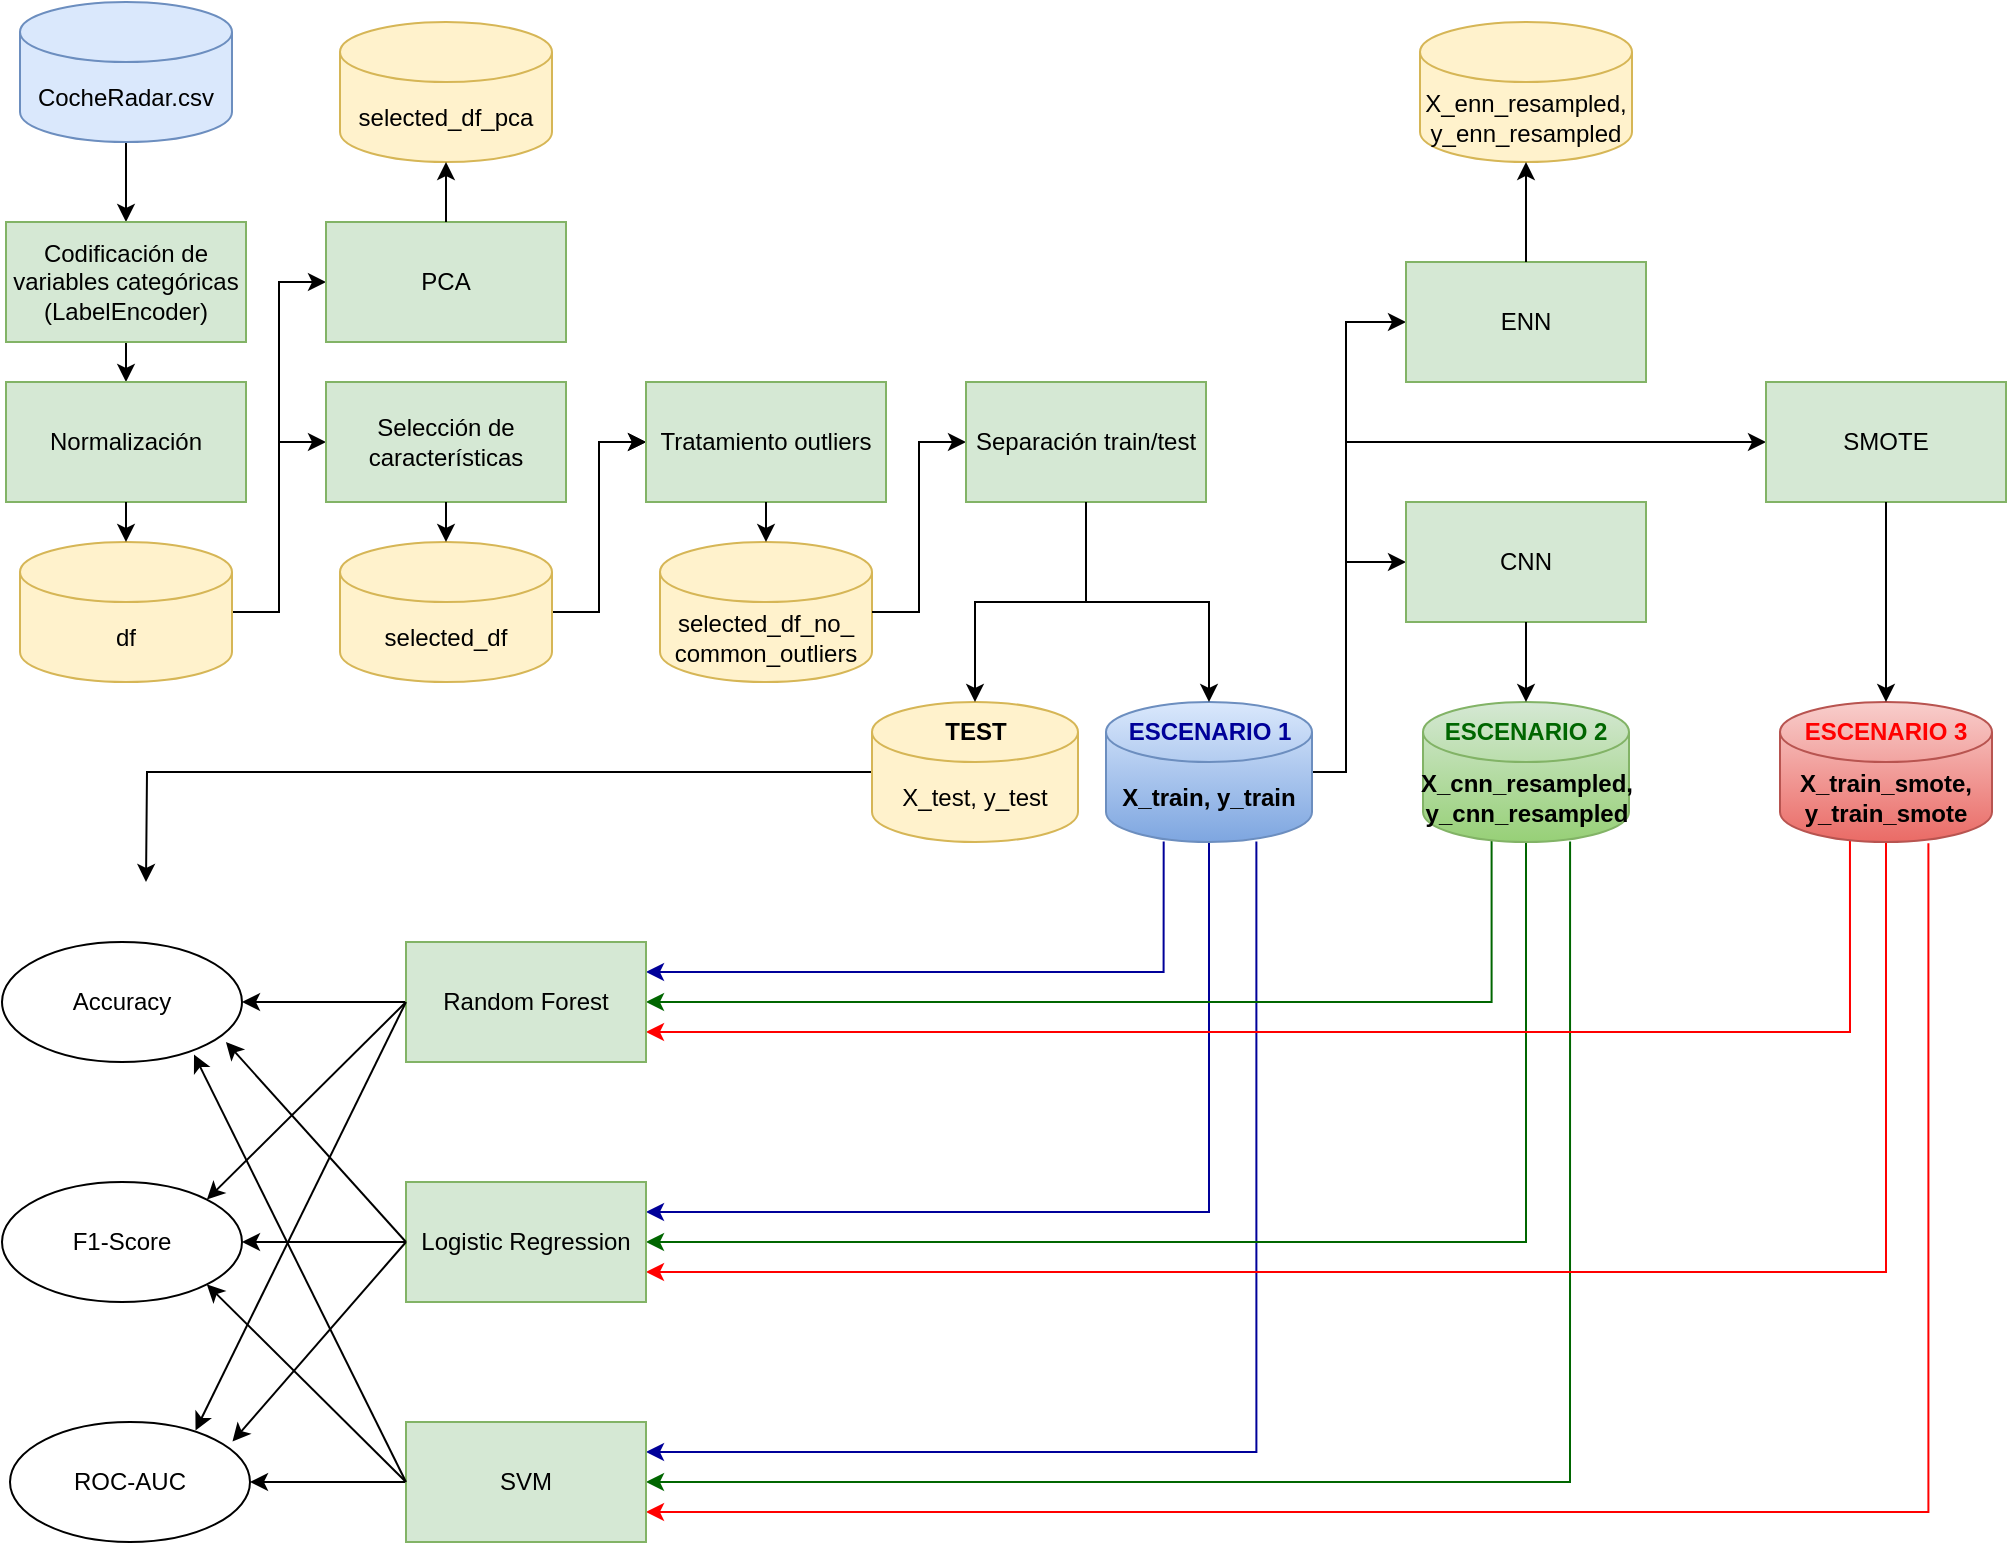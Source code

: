 <mxfile version="24.8.6">
  <diagram name="Página-1" id="R8WqKP6YCWaftG0GHA9u">
    <mxGraphModel dx="1050" dy="557" grid="1" gridSize="10" guides="1" tooltips="1" connect="1" arrows="1" fold="1" page="1" pageScale="1" pageWidth="827" pageHeight="1169" math="0" shadow="0">
      <root>
        <mxCell id="0" />
        <mxCell id="1" parent="0" />
        <mxCell id="XunXtDk1-wqaXl44kjiw-16" style="edgeStyle=orthogonalEdgeStyle;rounded=0;orthogonalLoop=1;jettySize=auto;html=1;exitX=0.5;exitY=1;exitDx=0;exitDy=0;exitPerimeter=0;entryX=0.5;entryY=0;entryDx=0;entryDy=0;" parent="1" source="XunXtDk1-wqaXl44kjiw-65" target="XunXtDk1-wqaXl44kjiw-2" edge="1">
          <mxGeometry relative="1" as="geometry">
            <mxPoint x="-142" y="200" as="sourcePoint" />
          </mxGeometry>
        </mxCell>
        <mxCell id="XunXtDk1-wqaXl44kjiw-17" style="edgeStyle=orthogonalEdgeStyle;rounded=0;orthogonalLoop=1;jettySize=auto;html=1;exitX=0.5;exitY=1;exitDx=0;exitDy=0;entryX=0.5;entryY=0;entryDx=0;entryDy=0;" parent="1" source="XunXtDk1-wqaXl44kjiw-2" target="XunXtDk1-wqaXl44kjiw-3" edge="1">
          <mxGeometry relative="1" as="geometry" />
        </mxCell>
        <mxCell id="XunXtDk1-wqaXl44kjiw-2" value="Codificación de variables categóricas (LabelEncoder)" style="rounded=0;whiteSpace=wrap;html=1;fillColor=#d5e8d4;strokeColor=#82b366;" parent="1" vertex="1">
          <mxGeometry x="40" y="140" width="120" height="60" as="geometry" />
        </mxCell>
        <mxCell id="XunXtDk1-wqaXl44kjiw-14" style="edgeStyle=orthogonalEdgeStyle;rounded=0;orthogonalLoop=1;jettySize=auto;html=1;exitX=1;exitY=0.5;exitDx=0;exitDy=0;entryX=0;entryY=0.5;entryDx=0;entryDy=0;exitPerimeter=0;" parent="1" source="XunXtDk1-wqaXl44kjiw-6" target="XunXtDk1-wqaXl44kjiw-4" edge="1">
          <mxGeometry relative="1" as="geometry" />
        </mxCell>
        <mxCell id="XunXtDk1-wqaXl44kjiw-15" style="edgeStyle=orthogonalEdgeStyle;rounded=0;orthogonalLoop=1;jettySize=auto;html=1;exitX=1;exitY=0.5;exitDx=0;exitDy=0;entryX=0;entryY=0.5;entryDx=0;entryDy=0;exitPerimeter=0;" parent="1" source="XunXtDk1-wqaXl44kjiw-6" target="XunXtDk1-wqaXl44kjiw-5" edge="1">
          <mxGeometry relative="1" as="geometry" />
        </mxCell>
        <mxCell id="XunXtDk1-wqaXl44kjiw-3" value="Normalización" style="rounded=0;whiteSpace=wrap;html=1;fillColor=#d5e8d4;strokeColor=#82b366;" parent="1" vertex="1">
          <mxGeometry x="40" y="220" width="120" height="60" as="geometry" />
        </mxCell>
        <mxCell id="XunXtDk1-wqaXl44kjiw-21" style="edgeStyle=orthogonalEdgeStyle;rounded=0;orthogonalLoop=1;jettySize=auto;html=1;exitX=1;exitY=0.5;exitDx=0;exitDy=0;entryX=0;entryY=0.5;entryDx=0;entryDy=0;exitPerimeter=0;" parent="1" source="XunXtDk1-wqaXl44kjiw-13" target="XunXtDk1-wqaXl44kjiw-20" edge="1">
          <mxGeometry relative="1" as="geometry" />
        </mxCell>
        <mxCell id="XunXtDk1-wqaXl44kjiw-4" value="PCA" style="rounded=0;whiteSpace=wrap;html=1;fillColor=#d5e8d4;strokeColor=#82b366;" parent="1" vertex="1">
          <mxGeometry x="200" y="140" width="120" height="60" as="geometry" />
        </mxCell>
        <mxCell id="XunXtDk1-wqaXl44kjiw-22" style="edgeStyle=orthogonalEdgeStyle;rounded=0;orthogonalLoop=1;jettySize=auto;html=1;exitX=1;exitY=0.5;exitDx=0;exitDy=0;entryX=0;entryY=0.5;entryDx=0;entryDy=0;exitPerimeter=0;" parent="1" source="XunXtDk1-wqaXl44kjiw-13" target="XunXtDk1-wqaXl44kjiw-20" edge="1">
          <mxGeometry relative="1" as="geometry" />
        </mxCell>
        <mxCell id="XunXtDk1-wqaXl44kjiw-5" value="Selección de características" style="rounded=0;whiteSpace=wrap;html=1;fillColor=#d5e8d4;strokeColor=#82b366;" parent="1" vertex="1">
          <mxGeometry x="200" y="220" width="120" height="60" as="geometry" />
        </mxCell>
        <mxCell id="XunXtDk1-wqaXl44kjiw-6" value="df" style="shape=cylinder3;whiteSpace=wrap;html=1;boundedLbl=1;backgroundOutline=1;size=15;fillColor=#fff2cc;strokeColor=#d6b656;" parent="1" vertex="1">
          <mxGeometry x="47" y="300" width="106" height="70" as="geometry" />
        </mxCell>
        <mxCell id="XunXtDk1-wqaXl44kjiw-7" value="selected_df_no_ common_outliers" style="shape=cylinder3;whiteSpace=wrap;html=1;boundedLbl=1;backgroundOutline=1;size=15;fillColor=#fff2cc;strokeColor=#d6b656;" parent="1" vertex="1">
          <mxGeometry x="367" y="300" width="106" height="70" as="geometry" />
        </mxCell>
        <mxCell id="XunXtDk1-wqaXl44kjiw-30" style="edgeStyle=orthogonalEdgeStyle;rounded=0;orthogonalLoop=1;jettySize=auto;html=1;exitX=1;exitY=0.5;exitDx=0;exitDy=0;exitPerimeter=0;entryX=0;entryY=0.5;entryDx=0;entryDy=0;" parent="1" source="XunXtDk1-wqaXl44kjiw-8" target="XunXtDk1-wqaXl44kjiw-28" edge="1">
          <mxGeometry relative="1" as="geometry">
            <Array as="points">
              <mxPoint x="710" y="415" />
              <mxPoint x="710" y="190" />
            </Array>
          </mxGeometry>
        </mxCell>
        <mxCell id="XunXtDk1-wqaXl44kjiw-31" style="edgeStyle=orthogonalEdgeStyle;rounded=0;orthogonalLoop=1;jettySize=auto;html=1;exitX=1;exitY=0.5;exitDx=0;exitDy=0;exitPerimeter=0;entryX=0;entryY=0.5;entryDx=0;entryDy=0;" parent="1" source="XunXtDk1-wqaXl44kjiw-8" target="XunXtDk1-wqaXl44kjiw-29" edge="1">
          <mxGeometry relative="1" as="geometry">
            <Array as="points">
              <mxPoint x="710" y="415" />
              <mxPoint x="710" y="310" />
            </Array>
          </mxGeometry>
        </mxCell>
        <mxCell id="XunXtDk1-wqaXl44kjiw-35" style="edgeStyle=orthogonalEdgeStyle;rounded=0;orthogonalLoop=1;jettySize=auto;html=1;exitX=1;exitY=0.5;exitDx=0;exitDy=0;exitPerimeter=0;entryX=0;entryY=0.5;entryDx=0;entryDy=0;" parent="1" source="XunXtDk1-wqaXl44kjiw-8" target="XunXtDk1-wqaXl44kjiw-34" edge="1">
          <mxGeometry relative="1" as="geometry">
            <Array as="points">
              <mxPoint x="710" y="415" />
              <mxPoint x="710" y="250" />
            </Array>
          </mxGeometry>
        </mxCell>
        <mxCell id="XunXtDk1-wqaXl44kjiw-44" style="edgeStyle=orthogonalEdgeStyle;rounded=0;orthogonalLoop=1;jettySize=auto;html=1;exitX=0.28;exitY=0.997;exitDx=0;exitDy=0;exitPerimeter=0;entryX=1;entryY=0.25;entryDx=0;entryDy=0;fontColor=#000099;strokeColor=#000099;" parent="1" source="XunXtDk1-wqaXl44kjiw-8" target="XunXtDk1-wqaXl44kjiw-38" edge="1">
          <mxGeometry relative="1" as="geometry" />
        </mxCell>
        <mxCell id="XunXtDk1-wqaXl44kjiw-47" style="edgeStyle=orthogonalEdgeStyle;rounded=0;orthogonalLoop=1;jettySize=auto;html=1;exitX=0.5;exitY=1;exitDx=0;exitDy=0;exitPerimeter=0;entryX=1;entryY=0.25;entryDx=0;entryDy=0;strokeColor=#000099;" parent="1" source="XunXtDk1-wqaXl44kjiw-8" target="XunXtDk1-wqaXl44kjiw-40" edge="1">
          <mxGeometry relative="1" as="geometry" />
        </mxCell>
        <mxCell id="XunXtDk1-wqaXl44kjiw-50" style="edgeStyle=orthogonalEdgeStyle;rounded=0;orthogonalLoop=1;jettySize=auto;html=1;exitX=0.73;exitY=0.997;exitDx=0;exitDy=0;exitPerimeter=0;entryX=1;entryY=0.25;entryDx=0;entryDy=0;strokeColor=#000099;" parent="1" source="XunXtDk1-wqaXl44kjiw-8" target="XunXtDk1-wqaXl44kjiw-39" edge="1">
          <mxGeometry relative="1" as="geometry" />
        </mxCell>
        <mxCell id="XunXtDk1-wqaXl44kjiw-8" value="X_train, y_train" style="shape=cylinder3;whiteSpace=wrap;html=1;boundedLbl=1;backgroundOutline=1;size=15;fillColor=#dae8fc;strokeColor=#6c8ebf;fontStyle=1;gradientColor=#7ea6e0;" parent="1" vertex="1">
          <mxGeometry x="590" y="380" width="103" height="70" as="geometry" />
        </mxCell>
        <mxCell id="XunXtDk1-wqaXl44kjiw-64" style="edgeStyle=orthogonalEdgeStyle;rounded=0;orthogonalLoop=1;jettySize=auto;html=1;exitX=0;exitY=0.5;exitDx=0;exitDy=0;exitPerimeter=0;" parent="1" source="XunXtDk1-wqaXl44kjiw-9" edge="1">
          <mxGeometry relative="1" as="geometry">
            <mxPoint x="110" y="470" as="targetPoint" />
          </mxGeometry>
        </mxCell>
        <mxCell id="XunXtDk1-wqaXl44kjiw-9" value="X_test, y_test" style="shape=cylinder3;whiteSpace=wrap;html=1;boundedLbl=1;backgroundOutline=1;size=15;fillColor=#fff2cc;strokeColor=#d6b656;" parent="1" vertex="1">
          <mxGeometry x="473" y="380" width="103" height="70" as="geometry" />
        </mxCell>
        <mxCell id="XunXtDk1-wqaXl44kjiw-45" style="edgeStyle=orthogonalEdgeStyle;rounded=0;orthogonalLoop=1;jettySize=auto;html=1;exitX=0.333;exitY=0.986;exitDx=0;exitDy=0;exitPerimeter=0;entryX=1;entryY=0.5;entryDx=0;entryDy=0;strokeColor=#006600;" parent="1" source="XunXtDk1-wqaXl44kjiw-10" target="XunXtDk1-wqaXl44kjiw-38" edge="1">
          <mxGeometry relative="1" as="geometry" />
        </mxCell>
        <mxCell id="XunXtDk1-wqaXl44kjiw-48" style="edgeStyle=orthogonalEdgeStyle;rounded=0;orthogonalLoop=1;jettySize=auto;html=1;exitX=0.5;exitY=1;exitDx=0;exitDy=0;exitPerimeter=0;entryX=1;entryY=0.5;entryDx=0;entryDy=0;strokeColor=#006600;" parent="1" source="XunXtDk1-wqaXl44kjiw-10" target="XunXtDk1-wqaXl44kjiw-40" edge="1">
          <mxGeometry relative="1" as="geometry" />
        </mxCell>
        <mxCell id="XunXtDk1-wqaXl44kjiw-51" style="edgeStyle=orthogonalEdgeStyle;rounded=0;orthogonalLoop=1;jettySize=auto;html=1;exitX=0.714;exitY=0.997;exitDx=0;exitDy=0;exitPerimeter=0;entryX=1;entryY=0.5;entryDx=0;entryDy=0;strokeColor=#006600;" parent="1" source="XunXtDk1-wqaXl44kjiw-10" target="XunXtDk1-wqaXl44kjiw-39" edge="1">
          <mxGeometry relative="1" as="geometry" />
        </mxCell>
        <mxCell id="XunXtDk1-wqaXl44kjiw-10" value="X_cnn_resampled, y_cnn_resampled" style="shape=cylinder3;whiteSpace=wrap;html=1;boundedLbl=1;backgroundOutline=1;size=15;fillColor=#d5e8d4;strokeColor=#82b366;fontStyle=1;gradientColor=#97d077;" parent="1" vertex="1">
          <mxGeometry x="748.5" y="380" width="103" height="70" as="geometry" />
        </mxCell>
        <mxCell id="XunXtDk1-wqaXl44kjiw-11" value="X_enn_resampled, y_enn_resampled" style="shape=cylinder3;whiteSpace=wrap;html=1;boundedLbl=1;backgroundOutline=1;size=15;fillColor=#fff2cc;strokeColor=#d6b656;" parent="1" vertex="1">
          <mxGeometry x="747" y="40" width="106" height="70" as="geometry" />
        </mxCell>
        <mxCell id="XunXtDk1-wqaXl44kjiw-46" style="edgeStyle=orthogonalEdgeStyle;rounded=0;orthogonalLoop=1;jettySize=auto;html=1;exitX=0.33;exitY=0.986;exitDx=0;exitDy=0;exitPerimeter=0;entryX=1;entryY=0.75;entryDx=0;entryDy=0;strokeColor=#FF0000;" parent="1" source="XunXtDk1-wqaXl44kjiw-12" target="XunXtDk1-wqaXl44kjiw-38" edge="1">
          <mxGeometry relative="1" as="geometry" />
        </mxCell>
        <mxCell id="XunXtDk1-wqaXl44kjiw-49" style="edgeStyle=orthogonalEdgeStyle;rounded=0;orthogonalLoop=1;jettySize=auto;html=1;exitX=0.5;exitY=1;exitDx=0;exitDy=0;exitPerimeter=0;entryX=1;entryY=0.75;entryDx=0;entryDy=0;strokeColor=#FF0000;" parent="1" source="XunXtDk1-wqaXl44kjiw-12" target="XunXtDk1-wqaXl44kjiw-40" edge="1">
          <mxGeometry relative="1" as="geometry" />
        </mxCell>
        <mxCell id="XunXtDk1-wqaXl44kjiw-52" style="edgeStyle=orthogonalEdgeStyle;rounded=0;orthogonalLoop=1;jettySize=auto;html=1;exitX=0.7;exitY=1.009;exitDx=0;exitDy=0;exitPerimeter=0;entryX=1;entryY=0.75;entryDx=0;entryDy=0;strokeColor=#FF0000;" parent="1" source="XunXtDk1-wqaXl44kjiw-12" target="XunXtDk1-wqaXl44kjiw-39" edge="1">
          <mxGeometry relative="1" as="geometry" />
        </mxCell>
        <mxCell id="XunXtDk1-wqaXl44kjiw-12" value="X_train_smote, y_train_smote" style="shape=cylinder3;whiteSpace=wrap;html=1;boundedLbl=1;backgroundOutline=1;size=15;fillColor=#f8cecc;strokeColor=#b85450;fontStyle=1;gradientColor=#ea6b66;" parent="1" vertex="1">
          <mxGeometry x="927" y="380" width="106" height="70" as="geometry" />
        </mxCell>
        <mxCell id="XunXtDk1-wqaXl44kjiw-13" value="selected_df" style="shape=cylinder3;whiteSpace=wrap;html=1;boundedLbl=1;backgroundOutline=1;size=15;fillColor=#fff2cc;strokeColor=#d6b656;" parent="1" vertex="1">
          <mxGeometry x="207" y="300" width="106" height="70" as="geometry" />
        </mxCell>
        <mxCell id="XunXtDk1-wqaXl44kjiw-18" style="edgeStyle=orthogonalEdgeStyle;rounded=0;orthogonalLoop=1;jettySize=auto;html=1;exitX=0.5;exitY=1;exitDx=0;exitDy=0;entryX=0.5;entryY=0;entryDx=0;entryDy=0;entryPerimeter=0;" parent="1" source="XunXtDk1-wqaXl44kjiw-3" target="XunXtDk1-wqaXl44kjiw-6" edge="1">
          <mxGeometry relative="1" as="geometry" />
        </mxCell>
        <mxCell id="XunXtDk1-wqaXl44kjiw-19" style="edgeStyle=orthogonalEdgeStyle;rounded=0;orthogonalLoop=1;jettySize=auto;html=1;exitX=0.5;exitY=1;exitDx=0;exitDy=0;entryX=0.5;entryY=0;entryDx=0;entryDy=0;entryPerimeter=0;" parent="1" source="XunXtDk1-wqaXl44kjiw-5" target="XunXtDk1-wqaXl44kjiw-13" edge="1">
          <mxGeometry relative="1" as="geometry" />
        </mxCell>
        <mxCell id="XunXtDk1-wqaXl44kjiw-25" style="edgeStyle=orthogonalEdgeStyle;rounded=0;orthogonalLoop=1;jettySize=auto;html=1;exitX=1;exitY=0.5;exitDx=0;exitDy=0;entryX=0;entryY=0.5;entryDx=0;entryDy=0;exitPerimeter=0;" parent="1" source="XunXtDk1-wqaXl44kjiw-7" target="XunXtDk1-wqaXl44kjiw-24" edge="1">
          <mxGeometry relative="1" as="geometry" />
        </mxCell>
        <mxCell id="XunXtDk1-wqaXl44kjiw-20" value="Tratamiento outliers" style="rounded=0;whiteSpace=wrap;html=1;fillColor=#d5e8d4;strokeColor=#82b366;" parent="1" vertex="1">
          <mxGeometry x="360" y="220" width="120" height="60" as="geometry" />
        </mxCell>
        <mxCell id="XunXtDk1-wqaXl44kjiw-23" style="edgeStyle=orthogonalEdgeStyle;rounded=0;orthogonalLoop=1;jettySize=auto;html=1;exitX=0.5;exitY=1;exitDx=0;exitDy=0;entryX=0.5;entryY=0;entryDx=0;entryDy=0;entryPerimeter=0;" parent="1" source="XunXtDk1-wqaXl44kjiw-20" target="XunXtDk1-wqaXl44kjiw-7" edge="1">
          <mxGeometry relative="1" as="geometry" />
        </mxCell>
        <mxCell id="XunXtDk1-wqaXl44kjiw-24" value="Separación train/test" style="rounded=0;whiteSpace=wrap;html=1;fillColor=#d5e8d4;strokeColor=#82b366;" parent="1" vertex="1">
          <mxGeometry x="520" y="220" width="120" height="60" as="geometry" />
        </mxCell>
        <mxCell id="XunXtDk1-wqaXl44kjiw-26" style="edgeStyle=orthogonalEdgeStyle;rounded=0;orthogonalLoop=1;jettySize=auto;html=1;exitX=0.5;exitY=1;exitDx=0;exitDy=0;entryX=0.5;entryY=0;entryDx=0;entryDy=0;entryPerimeter=0;" parent="1" source="XunXtDk1-wqaXl44kjiw-24" target="XunXtDk1-wqaXl44kjiw-8" edge="1">
          <mxGeometry relative="1" as="geometry" />
        </mxCell>
        <mxCell id="XunXtDk1-wqaXl44kjiw-27" style="edgeStyle=orthogonalEdgeStyle;rounded=0;orthogonalLoop=1;jettySize=auto;html=1;exitX=0.5;exitY=1;exitDx=0;exitDy=0;entryX=0.5;entryY=0;entryDx=0;entryDy=0;entryPerimeter=0;" parent="1" source="XunXtDk1-wqaXl44kjiw-24" target="XunXtDk1-wqaXl44kjiw-9" edge="1">
          <mxGeometry relative="1" as="geometry" />
        </mxCell>
        <mxCell id="XunXtDk1-wqaXl44kjiw-28" value="ENN" style="rounded=0;whiteSpace=wrap;html=1;fillColor=#d5e8d4;strokeColor=#82b366;" parent="1" vertex="1">
          <mxGeometry x="740" y="160" width="120" height="60" as="geometry" />
        </mxCell>
        <mxCell id="XunXtDk1-wqaXl44kjiw-29" value="CNN" style="rounded=0;whiteSpace=wrap;html=1;fillColor=#d5e8d4;strokeColor=#82b366;" parent="1" vertex="1">
          <mxGeometry x="740" y="280" width="120" height="60" as="geometry" />
        </mxCell>
        <mxCell id="XunXtDk1-wqaXl44kjiw-32" style="edgeStyle=orthogonalEdgeStyle;rounded=0;orthogonalLoop=1;jettySize=auto;html=1;exitX=0.5;exitY=0;exitDx=0;exitDy=0;entryX=0.5;entryY=1;entryDx=0;entryDy=0;entryPerimeter=0;" parent="1" source="XunXtDk1-wqaXl44kjiw-28" target="XunXtDk1-wqaXl44kjiw-11" edge="1">
          <mxGeometry relative="1" as="geometry" />
        </mxCell>
        <mxCell id="XunXtDk1-wqaXl44kjiw-33" style="edgeStyle=orthogonalEdgeStyle;rounded=0;orthogonalLoop=1;jettySize=auto;html=1;exitX=0.5;exitY=1;exitDx=0;exitDy=0;entryX=0.5;entryY=0;entryDx=0;entryDy=0;entryPerimeter=0;" parent="1" source="XunXtDk1-wqaXl44kjiw-29" target="XunXtDk1-wqaXl44kjiw-10" edge="1">
          <mxGeometry relative="1" as="geometry" />
        </mxCell>
        <mxCell id="XunXtDk1-wqaXl44kjiw-34" value="SMOTE" style="rounded=0;whiteSpace=wrap;html=1;fillColor=#d5e8d4;strokeColor=#82b366;" parent="1" vertex="1">
          <mxGeometry x="920" y="220" width="120" height="60" as="geometry" />
        </mxCell>
        <mxCell id="XunXtDk1-wqaXl44kjiw-36" style="edgeStyle=orthogonalEdgeStyle;rounded=0;orthogonalLoop=1;jettySize=auto;html=1;exitX=0.5;exitY=1;exitDx=0;exitDy=0;entryX=0.5;entryY=0;entryDx=0;entryDy=0;entryPerimeter=0;" parent="1" source="XunXtDk1-wqaXl44kjiw-34" target="XunXtDk1-wqaXl44kjiw-12" edge="1">
          <mxGeometry relative="1" as="geometry" />
        </mxCell>
        <mxCell id="XunXtDk1-wqaXl44kjiw-53" style="edgeStyle=none;rounded=0;orthogonalLoop=1;jettySize=auto;html=1;exitX=0;exitY=0.5;exitDx=0;exitDy=0;entryX=1;entryY=0.5;entryDx=0;entryDy=0;" parent="1" source="XunXtDk1-wqaXl44kjiw-38" target="XunXtDk1-wqaXl44kjiw-41" edge="1">
          <mxGeometry relative="1" as="geometry" />
        </mxCell>
        <mxCell id="XunXtDk1-wqaXl44kjiw-57" style="edgeStyle=none;rounded=0;orthogonalLoop=1;jettySize=auto;html=1;exitX=0;exitY=0.5;exitDx=0;exitDy=0;entryX=1;entryY=0;entryDx=0;entryDy=0;" parent="1" source="XunXtDk1-wqaXl44kjiw-38" target="XunXtDk1-wqaXl44kjiw-42" edge="1">
          <mxGeometry relative="1" as="geometry" />
        </mxCell>
        <mxCell id="XunXtDk1-wqaXl44kjiw-38" value="Random Forest" style="rounded=0;whiteSpace=wrap;html=1;fillColor=#d5e8d4;strokeColor=#82b366;" parent="1" vertex="1">
          <mxGeometry x="240" y="500" width="120" height="60" as="geometry" />
        </mxCell>
        <mxCell id="XunXtDk1-wqaXl44kjiw-56" style="edgeStyle=none;rounded=0;orthogonalLoop=1;jettySize=auto;html=1;exitX=0;exitY=0.5;exitDx=0;exitDy=0;entryX=1;entryY=0.5;entryDx=0;entryDy=0;" parent="1" source="XunXtDk1-wqaXl44kjiw-39" target="XunXtDk1-wqaXl44kjiw-43" edge="1">
          <mxGeometry relative="1" as="geometry" />
        </mxCell>
        <mxCell id="XunXtDk1-wqaXl44kjiw-62" style="edgeStyle=none;rounded=0;orthogonalLoop=1;jettySize=auto;html=1;exitX=0;exitY=0.5;exitDx=0;exitDy=0;entryX=1;entryY=1;entryDx=0;entryDy=0;" parent="1" source="XunXtDk1-wqaXl44kjiw-39" target="XunXtDk1-wqaXl44kjiw-42" edge="1">
          <mxGeometry relative="1" as="geometry" />
        </mxCell>
        <mxCell id="XunXtDk1-wqaXl44kjiw-39" value="SVM" style="rounded=0;whiteSpace=wrap;html=1;fillColor=#d5e8d4;strokeColor=#82b366;" parent="1" vertex="1">
          <mxGeometry x="240" y="740" width="120" height="60" as="geometry" />
        </mxCell>
        <mxCell id="XunXtDk1-wqaXl44kjiw-54" style="edgeStyle=none;rounded=0;orthogonalLoop=1;jettySize=auto;html=1;exitX=0;exitY=0.5;exitDx=0;exitDy=0;entryX=1;entryY=0.5;entryDx=0;entryDy=0;" parent="1" source="XunXtDk1-wqaXl44kjiw-40" target="XunXtDk1-wqaXl44kjiw-42" edge="1">
          <mxGeometry relative="1" as="geometry" />
        </mxCell>
        <mxCell id="XunXtDk1-wqaXl44kjiw-40" value="Logistic Regression" style="rounded=0;whiteSpace=wrap;html=1;fillColor=#d5e8d4;strokeColor=#82b366;" parent="1" vertex="1">
          <mxGeometry x="240" y="620" width="120" height="60" as="geometry" />
        </mxCell>
        <mxCell id="XunXtDk1-wqaXl44kjiw-41" value="Accuracy" style="ellipse;whiteSpace=wrap;html=1;" parent="1" vertex="1">
          <mxGeometry x="38" y="500" width="120" height="60" as="geometry" />
        </mxCell>
        <mxCell id="XunXtDk1-wqaXl44kjiw-42" value="F1-Score" style="ellipse;whiteSpace=wrap;html=1;" parent="1" vertex="1">
          <mxGeometry x="38" y="620" width="120" height="60" as="geometry" />
        </mxCell>
        <mxCell id="XunXtDk1-wqaXl44kjiw-43" value="ROC-AUC" style="ellipse;whiteSpace=wrap;html=1;" parent="1" vertex="1">
          <mxGeometry x="42" y="740" width="120" height="60" as="geometry" />
        </mxCell>
        <mxCell id="XunXtDk1-wqaXl44kjiw-58" style="edgeStyle=none;rounded=0;orthogonalLoop=1;jettySize=auto;html=1;exitX=0;exitY=0.5;exitDx=0;exitDy=0;entryX=0.927;entryY=0.163;entryDx=0;entryDy=0;entryPerimeter=0;" parent="1" source="XunXtDk1-wqaXl44kjiw-40" target="XunXtDk1-wqaXl44kjiw-43" edge="1">
          <mxGeometry relative="1" as="geometry" />
        </mxCell>
        <mxCell id="XunXtDk1-wqaXl44kjiw-59" style="edgeStyle=none;rounded=0;orthogonalLoop=1;jettySize=auto;html=1;exitX=0;exitY=0.5;exitDx=0;exitDy=0;entryX=0.933;entryY=0.833;entryDx=0;entryDy=0;entryPerimeter=0;" parent="1" source="XunXtDk1-wqaXl44kjiw-40" target="XunXtDk1-wqaXl44kjiw-41" edge="1">
          <mxGeometry relative="1" as="geometry" />
        </mxCell>
        <mxCell id="XunXtDk1-wqaXl44kjiw-60" style="edgeStyle=none;rounded=0;orthogonalLoop=1;jettySize=auto;html=1;exitX=0;exitY=0.5;exitDx=0;exitDy=0;entryX=0.773;entryY=0.07;entryDx=0;entryDy=0;entryPerimeter=0;" parent="1" source="XunXtDk1-wqaXl44kjiw-38" target="XunXtDk1-wqaXl44kjiw-43" edge="1">
          <mxGeometry relative="1" as="geometry" />
        </mxCell>
        <mxCell id="XunXtDk1-wqaXl44kjiw-61" style="edgeStyle=none;rounded=0;orthogonalLoop=1;jettySize=auto;html=1;exitX=0;exitY=0.5;exitDx=0;exitDy=0;entryX=0.8;entryY=0.937;entryDx=0;entryDy=0;entryPerimeter=0;" parent="1" source="XunXtDk1-wqaXl44kjiw-39" target="XunXtDk1-wqaXl44kjiw-41" edge="1">
          <mxGeometry relative="1" as="geometry" />
        </mxCell>
        <mxCell id="XunXtDk1-wqaXl44kjiw-65" value="CocheRadar.csv" style="shape=cylinder3;whiteSpace=wrap;html=1;boundedLbl=1;backgroundOutline=1;size=15;fillColor=#dae8fc;strokeColor=#6c8ebf;" parent="1" vertex="1">
          <mxGeometry x="47" y="30" width="106" height="70" as="geometry" />
        </mxCell>
        <mxCell id="qppiFff-quZPky03Lvfy-1" value="selected_df_pca" style="shape=cylinder3;whiteSpace=wrap;html=1;boundedLbl=1;backgroundOutline=1;size=15;fillColor=#fff2cc;strokeColor=#d6b656;" vertex="1" parent="1">
          <mxGeometry x="207" y="40" width="106" height="70" as="geometry" />
        </mxCell>
        <mxCell id="qppiFff-quZPky03Lvfy-2" style="edgeStyle=orthogonalEdgeStyle;rounded=0;orthogonalLoop=1;jettySize=auto;html=1;exitX=0.5;exitY=0;exitDx=0;exitDy=0;entryX=0.5;entryY=1;entryDx=0;entryDy=0;entryPerimeter=0;" edge="1" parent="1" source="XunXtDk1-wqaXl44kjiw-4" target="qppiFff-quZPky03Lvfy-1">
          <mxGeometry relative="1" as="geometry" />
        </mxCell>
        <mxCell id="qppiFff-quZPky03Lvfy-3" value="ESCENARIO 1" style="text;html=1;align=center;verticalAlign=middle;whiteSpace=wrap;rounded=0;fontStyle=1;fontColor=#000099;" vertex="1" parent="1">
          <mxGeometry x="596.5" y="380" width="90" height="30" as="geometry" />
        </mxCell>
        <mxCell id="qppiFff-quZPky03Lvfy-4" value="ESCENARIO 2" style="text;html=1;align=center;verticalAlign=middle;whiteSpace=wrap;rounded=0;fontStyle=1;fontColor=#006600;" vertex="1" parent="1">
          <mxGeometry x="755" y="380" width="90" height="30" as="geometry" />
        </mxCell>
        <mxCell id="qppiFff-quZPky03Lvfy-5" value="ESCENARIO 3" style="text;html=1;align=center;verticalAlign=middle;whiteSpace=wrap;rounded=0;fontStyle=1;fontColor=#FF0000;" vertex="1" parent="1">
          <mxGeometry x="935" y="380" width="90" height="30" as="geometry" />
        </mxCell>
        <mxCell id="qppiFff-quZPky03Lvfy-6" value="TEST" style="text;html=1;align=center;verticalAlign=middle;whiteSpace=wrap;rounded=0;fontStyle=1;fontColor=#000000;" vertex="1" parent="1">
          <mxGeometry x="480" y="380" width="90" height="30" as="geometry" />
        </mxCell>
      </root>
    </mxGraphModel>
  </diagram>
</mxfile>
